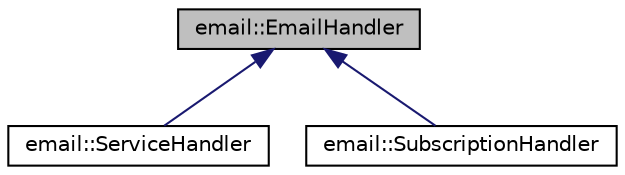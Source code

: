 digraph "email::EmailHandler"
{
 // LATEX_PDF_SIZE
  edge [fontname="Helvetica",fontsize="10",labelfontname="Helvetica",labelfontsize="10"];
  node [fontname="Helvetica",fontsize="10",shape=record];
  Node1 [label="email::EmailHandler",height=0.2,width=0.4,color="black", fillcolor="grey75", style="filled", fontcolor="black",tooltip="Generic email handler."];
  Node1 -> Node2 [dir="back",color="midnightblue",fontsize="10",style="solid",fontname="Helvetica"];
  Node2 [label="email::ServiceHandler",height=0.2,width=0.4,color="black", fillcolor="white", style="filled",URL="$classemail_1_1ServiceHandler.html",tooltip="Email handler for service servers."];
  Node1 -> Node3 [dir="back",color="midnightblue",fontsize="10",style="solid",fontname="Helvetica"];
  Node3 [label="email::SubscriptionHandler",height=0.2,width=0.4,color="black", fillcolor="white", style="filled",URL="$classemail_1_1SubscriptionHandler.html",tooltip="Email handler for subscriptions."];
}
